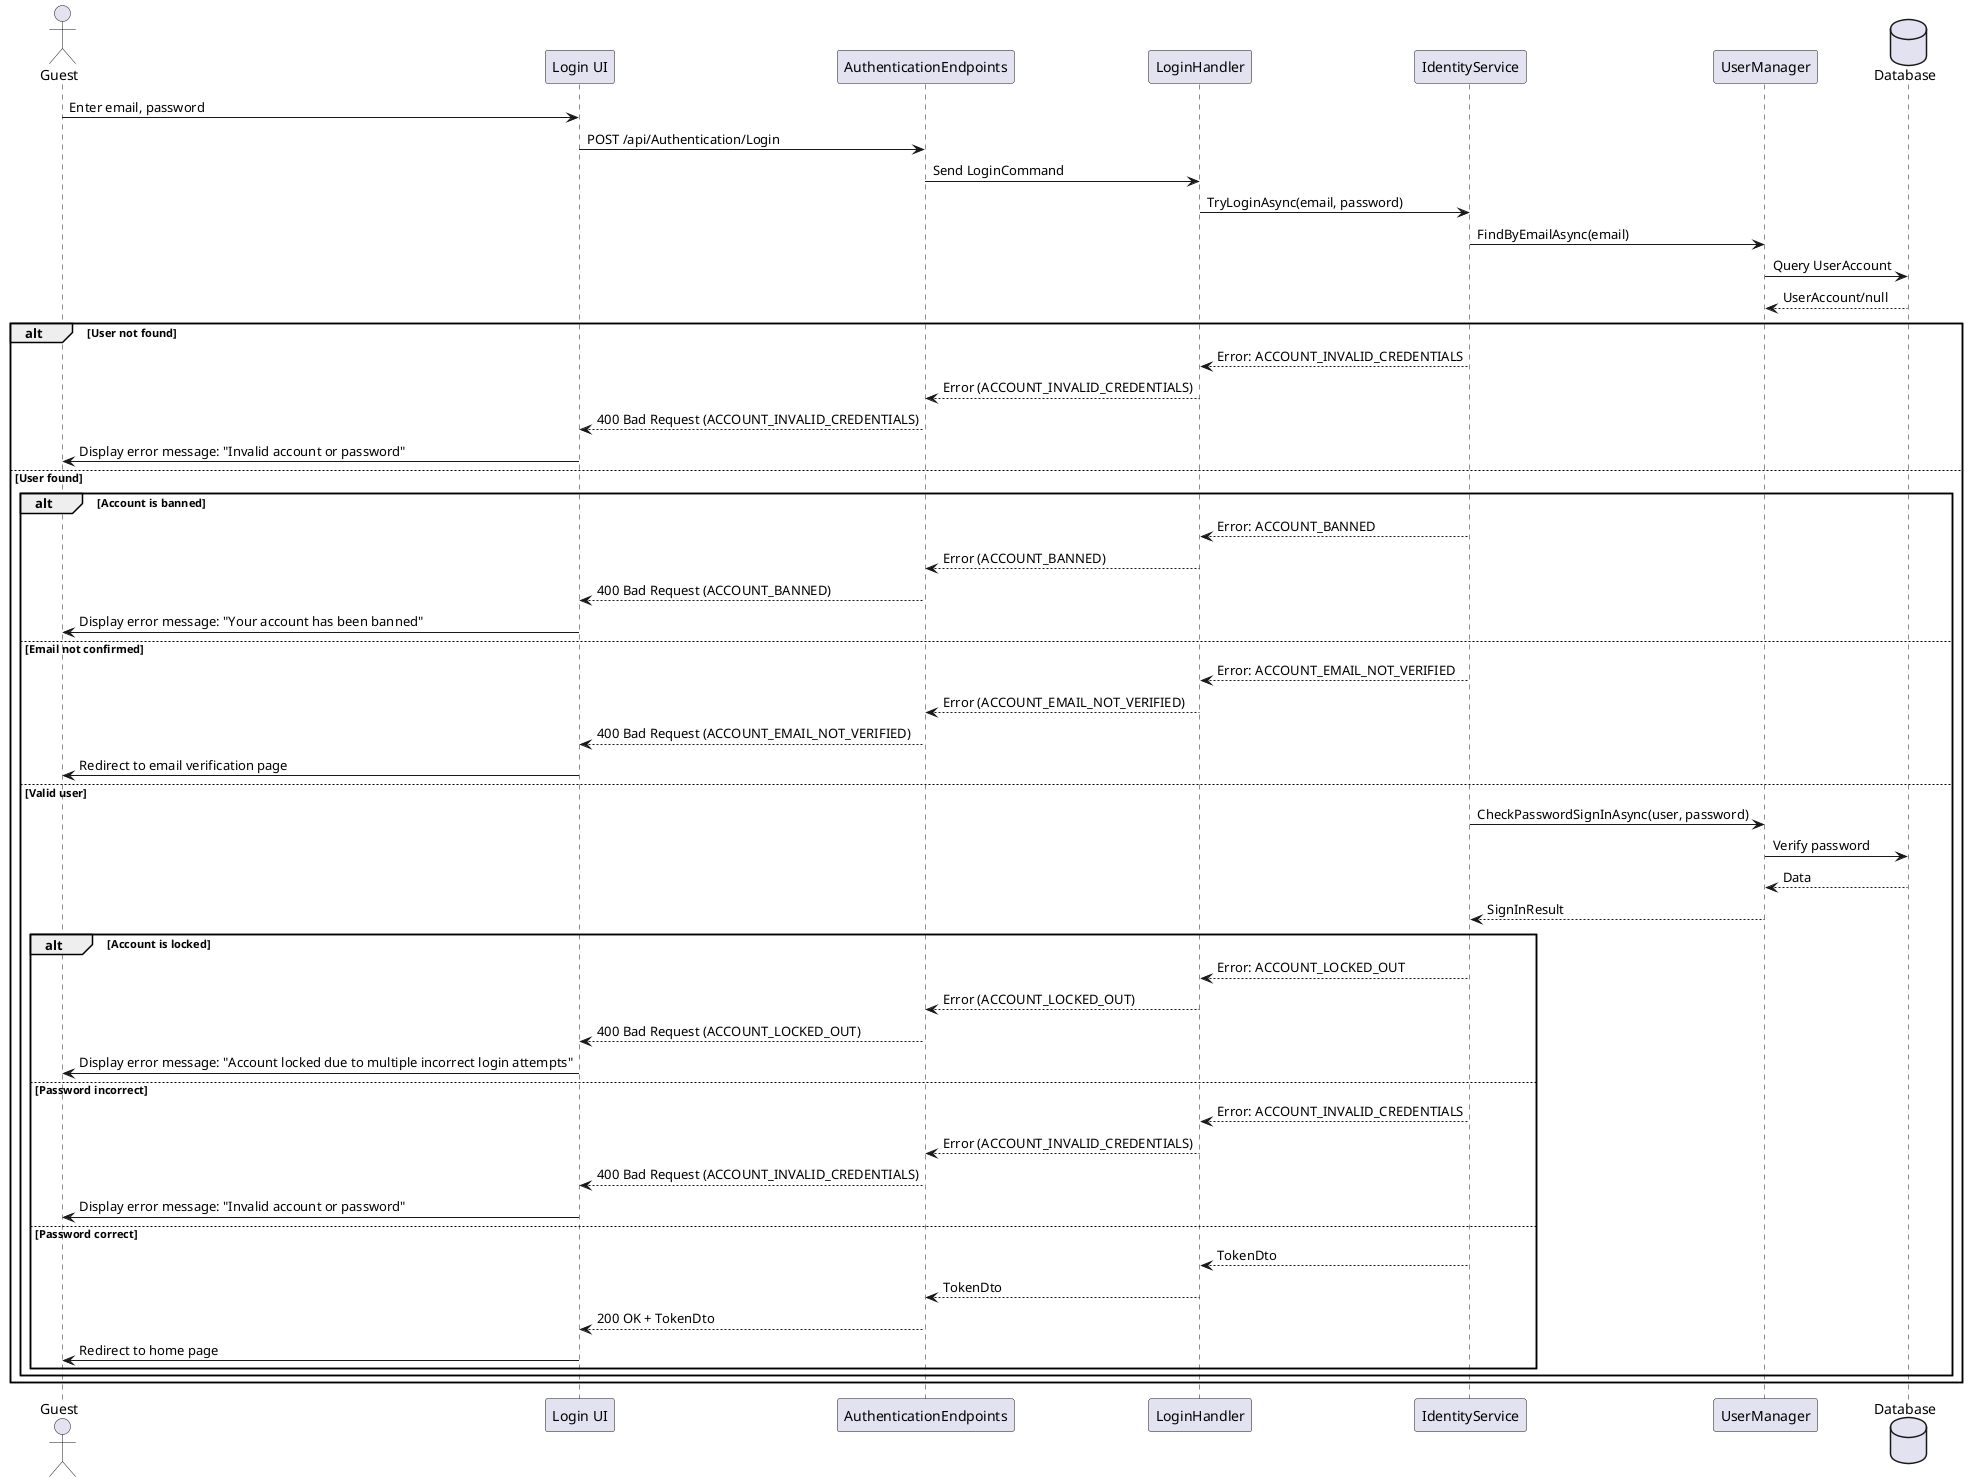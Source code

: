 @startuml
actor Guest as User
participant "Login UI" as UI
participant AuthenticationEndpoints
participant LoginHandler
participant IdentityService
participant UserManager
Database Database

User -> UI : Enter email, password
UI -> AuthenticationEndpoints : POST /api/Authentication/Login
AuthenticationEndpoints -> LoginHandler : Send LoginCommand
LoginHandler -> IdentityService : TryLoginAsync(email, password)
IdentityService -> UserManager : FindByEmailAsync(email)
UserManager -> Database : Query UserAccount
Database --> UserManager : UserAccount/null
alt User not found
    IdentityService --> LoginHandler : Error: ACCOUNT_INVALID_CREDENTIALS
    LoginHandler --> AuthenticationEndpoints : Error (ACCOUNT_INVALID_CREDENTIALS)
    AuthenticationEndpoints --> UI : 400 Bad Request (ACCOUNT_INVALID_CREDENTIALS)
    UI -> User : Display error message: "Invalid account or password"
else User found
    alt Account is banned
        IdentityService --> LoginHandler : Error: ACCOUNT_BANNED
        LoginHandler --> AuthenticationEndpoints : Error (ACCOUNT_BANNED)
        AuthenticationEndpoints --> UI : 400 Bad Request (ACCOUNT_BANNED)
        UI -> User : Display error message: "Your account has been banned"
    else Email not confirmed
        IdentityService --> LoginHandler : Error: ACCOUNT_EMAIL_NOT_VERIFIED
        LoginHandler --> AuthenticationEndpoints : Error (ACCOUNT_EMAIL_NOT_VERIFIED)
        AuthenticationEndpoints --> UI : 400 Bad Request (ACCOUNT_EMAIL_NOT_VERIFIED)
        UI -> User : Redirect to email verification page
    else Valid user
        IdentityService -> UserManager : CheckPasswordSignInAsync(user, password)
        UserManager -> Database : Verify password
        Database --> UserManager : Data
        UserManager --> IdentityService : SignInResult

        alt Account is locked
            IdentityService --> LoginHandler : Error: ACCOUNT_LOCKED_OUT
            LoginHandler --> AuthenticationEndpoints : Error (ACCOUNT_LOCKED_OUT)
            AuthenticationEndpoints --> UI : 400 Bad Request (ACCOUNT_LOCKED_OUT)
            UI -> User : Display error message: "Account locked due to multiple incorrect login attempts"
        else Password incorrect
            IdentityService --> LoginHandler : Error: ACCOUNT_INVALID_CREDENTIALS
            LoginHandler --> AuthenticationEndpoints : Error (ACCOUNT_INVALID_CREDENTIALS)
            AuthenticationEndpoints --> UI : 400 Bad Request (ACCOUNT_INVALID_CREDENTIALS)
            UI -> User : Display error message: "Invalid account or password"
        else Password correct
            IdentityService --> LoginHandler : TokenDto
            LoginHandler --> AuthenticationEndpoints : TokenDto
            AuthenticationEndpoints --> UI : 200 OK + TokenDto
            UI -> User : Redirect to home page
        end
    end
end
@enduml
